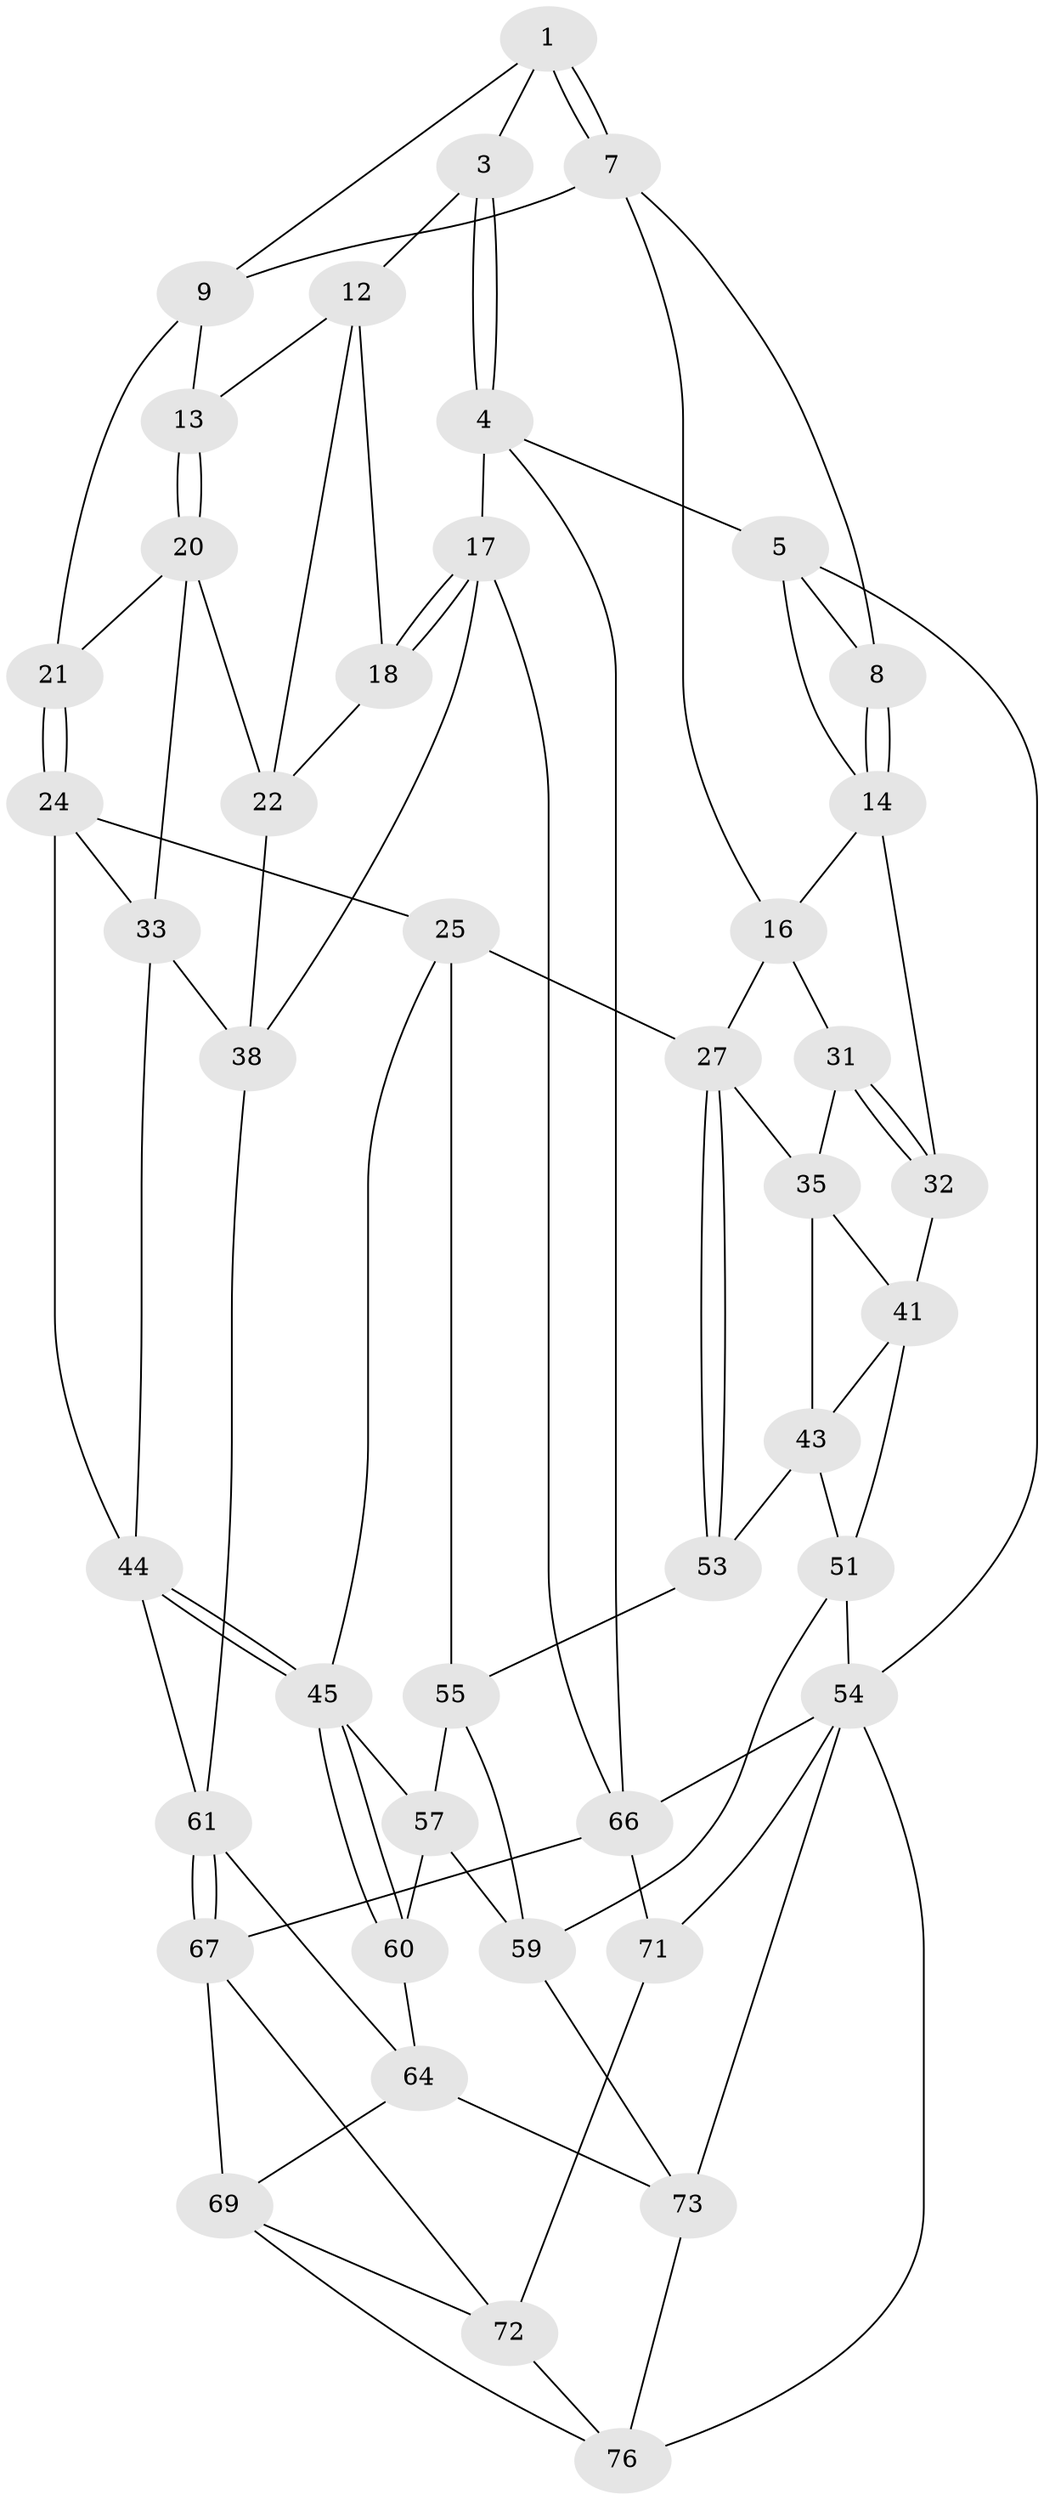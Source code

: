 // original degree distribution, {3: 0.02531645569620253, 4: 0.24050632911392406, 5: 0.5316455696202531, 6: 0.20253164556962025}
// Generated by graph-tools (version 1.1) at 2025/42/03/06/25 10:42:33]
// undirected, 44 vertices, 95 edges
graph export_dot {
graph [start="1"]
  node [color=gray90,style=filled];
  1 [pos="+0.408387375797228+0",super="+2"];
  3 [pos="+0.7631074644689678+0"];
  4 [pos="+1+0"];
  5 [pos="+0+0",super="+6"];
  7 [pos="+0.3861107905120992+0.014345964360092714",super="+11"];
  8 [pos="+0.20292286488672698+0.06800874074826282"];
  9 [pos="+0.5202854282731663+0.1085788604585209",super="+10"];
  12 [pos="+0.7496505387368448+0.10493273739398064",super="+19"];
  13 [pos="+0.7407094334193309+0.11828965560582767"];
  14 [pos="+0.19647050460118107+0.1292387912164308",super="+15"];
  16 [pos="+0.2410129052618486+0.2053031170904103",super="+29"];
  17 [pos="+1+0.13074599962894062",super="+48"];
  18 [pos="+1+0.1723177053449922"];
  20 [pos="+0.7129103728763827+0.20507419260840148",super="+23"];
  21 [pos="+0.47592228980391627+0.22633385495753405"];
  22 [pos="+0.8860394928040306+0.2909810592100611",super="+30"];
  24 [pos="+0.47451735177932325+0.3299780088996402",super="+34"];
  25 [pos="+0.4376830966450794+0.3497290944707326",super="+26"];
  27 [pos="+0.2837780920575795+0.4046878630960789",super="+28"];
  31 [pos="+0.15746424830106573+0.2601467490109692",super="+37"];
  32 [pos="+0+0.12001352533666504",super="+40"];
  33 [pos="+0.7101900222276812+0.322589223591614",super="+39"];
  35 [pos="+0.17437388946497898+0.3881216398170775",super="+36"];
  38 [pos="+0.8873153787446368+0.48966264632347034",super="+49"];
  41 [pos="+0.044035015412335315+0.4053325913338647",super="+42"];
  43 [pos="+0.08926096783329598+0.448576027780372",super="+50"];
  44 [pos="+0.564311161262984+0.5502411107556598",super="+47"];
  45 [pos="+0.53925568586742+0.5653458182646109",super="+46"];
  51 [pos="+0+0.7361292534941015",super="+52"];
  53 [pos="+0.11562232826298027+0.5699981263452097"];
  54 [pos="+0+1",super="+78"];
  55 [pos="+0.33670141232462325+0.5334393214384868",super="+56"];
  57 [pos="+0.33757623389538316+0.5343798234865564",super="+58"];
  59 [pos="+0.24166908631293316+0.7349423188802076",super="+63"];
  60 [pos="+0.4759871053871587+0.7698830666130174"];
  61 [pos="+0.7594791225383821+0.6035706781732131",super="+62"];
  64 [pos="+0.5748752515117657+0.8349630778196769",super="+65"];
  66 [pos="+1+0.7110592044795395",super="+70"];
  67 [pos="+0.759002366450199+0.6651515653941699",super="+68"];
  69 [pos="+0.6204898905349258+0.8471106166661121",super="+75"];
  71 [pos="+0.9321146705381212+0.8520406841189982"];
  72 [pos="+0.8230623852789166+0.8527821252839876",super="+74"];
  73 [pos="+0.33541365864350464+1",super="+77"];
  76 [pos="+0.5997139228035357+1",super="+79"];
  1 -- 7;
  1 -- 7;
  1 -- 3;
  1 -- 9;
  3 -- 4;
  3 -- 4;
  3 -- 12;
  4 -- 5;
  4 -- 17;
  4 -- 66;
  5 -- 54;
  5 -- 8;
  5 -- 14;
  7 -- 8;
  7 -- 16;
  7 -- 9;
  8 -- 14;
  8 -- 14;
  9 -- 13;
  9 -- 21;
  12 -- 13;
  12 -- 18;
  12 -- 22;
  13 -- 20;
  13 -- 20;
  14 -- 16;
  14 -- 32;
  16 -- 27;
  16 -- 31;
  17 -- 18;
  17 -- 18;
  17 -- 66;
  17 -- 38;
  18 -- 22;
  20 -- 21;
  20 -- 33;
  20 -- 22;
  21 -- 24;
  21 -- 24;
  22 -- 38;
  24 -- 25;
  24 -- 33;
  24 -- 44;
  25 -- 27;
  25 -- 55;
  25 -- 45;
  27 -- 53;
  27 -- 53;
  27 -- 35;
  31 -- 32 [weight=2];
  31 -- 32;
  31 -- 35;
  32 -- 41;
  33 -- 44;
  33 -- 38;
  35 -- 43;
  35 -- 41;
  38 -- 61;
  41 -- 43;
  41 -- 51;
  43 -- 51;
  43 -- 53;
  44 -- 45;
  44 -- 45;
  44 -- 61;
  45 -- 60;
  45 -- 60;
  45 -- 57;
  51 -- 59;
  51 -- 54;
  53 -- 55;
  54 -- 66;
  54 -- 71;
  54 -- 76;
  54 -- 73;
  55 -- 57;
  55 -- 59;
  57 -- 59;
  57 -- 60;
  59 -- 73;
  60 -- 64;
  61 -- 67;
  61 -- 67;
  61 -- 64;
  64 -- 69;
  64 -- 73;
  66 -- 67;
  66 -- 71;
  67 -- 72;
  67 -- 69;
  69 -- 72;
  69 -- 76;
  71 -- 72;
  72 -- 76;
  73 -- 76;
}

